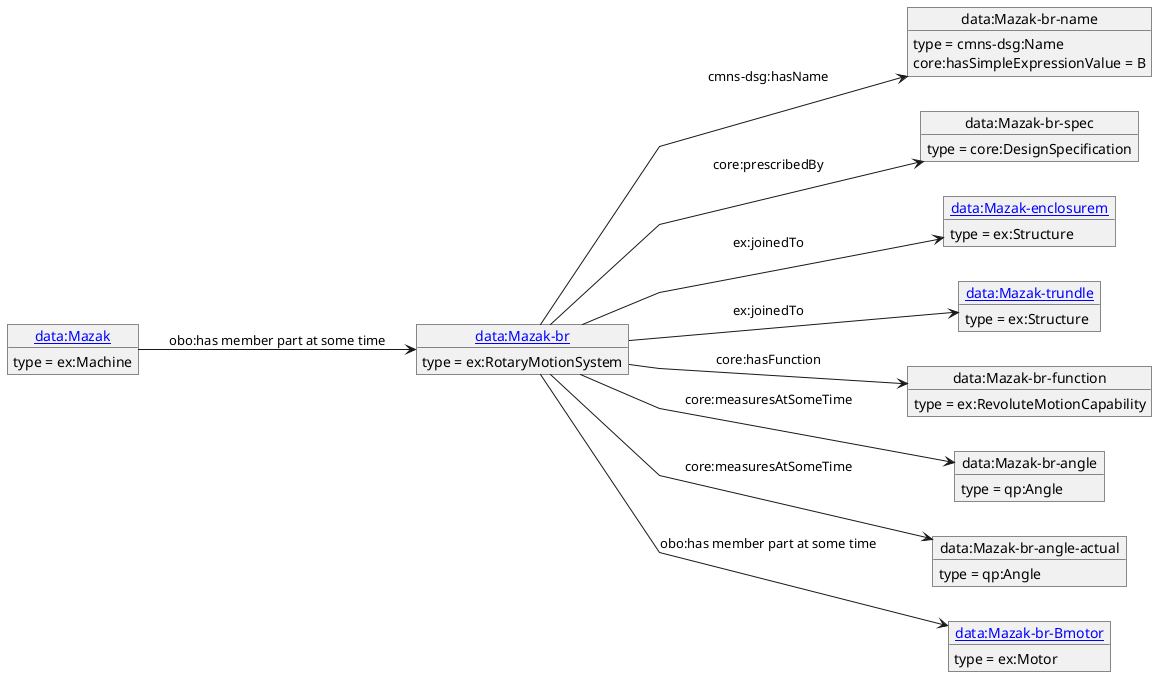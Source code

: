 @startuml
skinparam linetype polyline
left to right direction
object "[[./Mazak-br.html data:Mazak-br]]" as o1 {
 type = ex:RotaryMotionSystem
 }
object "data:Mazak-br-name" as o2 {
 type = cmns-dsg:Name
 }
object "data:Mazak-br-spec" as o3 {
 type = core:DesignSpecification
 }
object "[[./Mazak-enclosurem.html data:Mazak-enclosurem]]" as o4 {
 type = ex:Structure
 }
object "[[./Mazak-trundle.html data:Mazak-trundle]]" as o5 {
 type = ex:Structure
 }
object "data:Mazak-br-function" as o6 {
 type = ex:RevoluteMotionCapability
 }
object "data:Mazak-br-angle" as o7 {
 type = qp:Angle
 }
object "data:Mazak-br-angle-actual" as o8 {
 type = qp:Angle
 }
object "[[./Mazak-br-Bmotor.html data:Mazak-br-Bmotor]]" as o9 {
 type = ex:Motor
 }
object "[[./Mazak.html data:Mazak]]" as o10 {
 type = ex:Machine
 }
o1 --> o2 : cmns-dsg:hasName
o2 : core:hasSimpleExpressionValue = B
o1 --> o3 : core:prescribedBy
o1 --> o4 : ex:joinedTo
o1 --> o5 : ex:joinedTo
o1 --> o6 : core:hasFunction
o1 --> o7 : core:measuresAtSomeTime
o1 --> o8 : core:measuresAtSomeTime
o1 --> o9 : obo:has member part at some time
o10 --> o1 : obo:has member part at some time
@enduml
